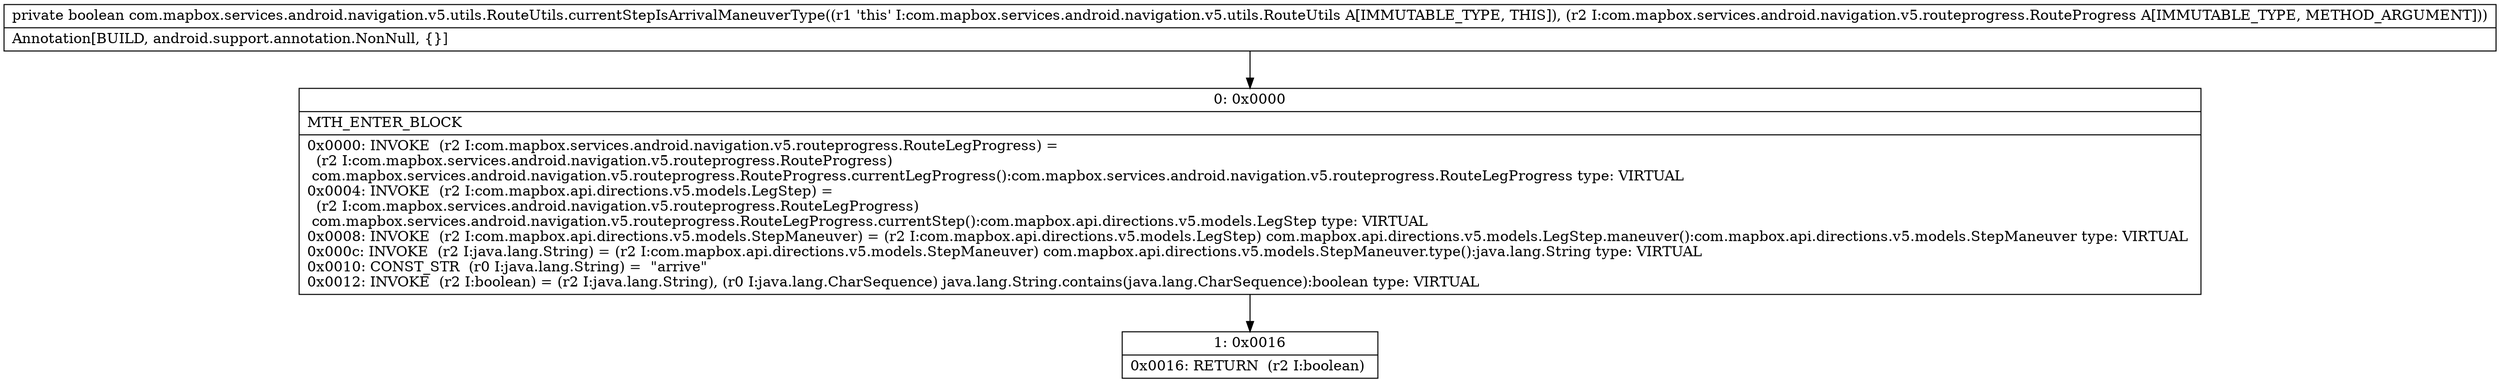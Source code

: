 digraph "CFG forcom.mapbox.services.android.navigation.v5.utils.RouteUtils.currentStepIsArrivalManeuverType(Lcom\/mapbox\/services\/android\/navigation\/v5\/routeprogress\/RouteProgress;)Z" {
Node_0 [shape=record,label="{0\:\ 0x0000|MTH_ENTER_BLOCK\l|0x0000: INVOKE  (r2 I:com.mapbox.services.android.navigation.v5.routeprogress.RouteLegProgress) = \l  (r2 I:com.mapbox.services.android.navigation.v5.routeprogress.RouteProgress)\l com.mapbox.services.android.navigation.v5.routeprogress.RouteProgress.currentLegProgress():com.mapbox.services.android.navigation.v5.routeprogress.RouteLegProgress type: VIRTUAL \l0x0004: INVOKE  (r2 I:com.mapbox.api.directions.v5.models.LegStep) = \l  (r2 I:com.mapbox.services.android.navigation.v5.routeprogress.RouteLegProgress)\l com.mapbox.services.android.navigation.v5.routeprogress.RouteLegProgress.currentStep():com.mapbox.api.directions.v5.models.LegStep type: VIRTUAL \l0x0008: INVOKE  (r2 I:com.mapbox.api.directions.v5.models.StepManeuver) = (r2 I:com.mapbox.api.directions.v5.models.LegStep) com.mapbox.api.directions.v5.models.LegStep.maneuver():com.mapbox.api.directions.v5.models.StepManeuver type: VIRTUAL \l0x000c: INVOKE  (r2 I:java.lang.String) = (r2 I:com.mapbox.api.directions.v5.models.StepManeuver) com.mapbox.api.directions.v5.models.StepManeuver.type():java.lang.String type: VIRTUAL \l0x0010: CONST_STR  (r0 I:java.lang.String) =  \"arrive\" \l0x0012: INVOKE  (r2 I:boolean) = (r2 I:java.lang.String), (r0 I:java.lang.CharSequence) java.lang.String.contains(java.lang.CharSequence):boolean type: VIRTUAL \l}"];
Node_1 [shape=record,label="{1\:\ 0x0016|0x0016: RETURN  (r2 I:boolean) \l}"];
MethodNode[shape=record,label="{private boolean com.mapbox.services.android.navigation.v5.utils.RouteUtils.currentStepIsArrivalManeuverType((r1 'this' I:com.mapbox.services.android.navigation.v5.utils.RouteUtils A[IMMUTABLE_TYPE, THIS]), (r2 I:com.mapbox.services.android.navigation.v5.routeprogress.RouteProgress A[IMMUTABLE_TYPE, METHOD_ARGUMENT]))  | Annotation[BUILD, android.support.annotation.NonNull, \{\}]\l}"];
MethodNode -> Node_0;
Node_0 -> Node_1;
}

